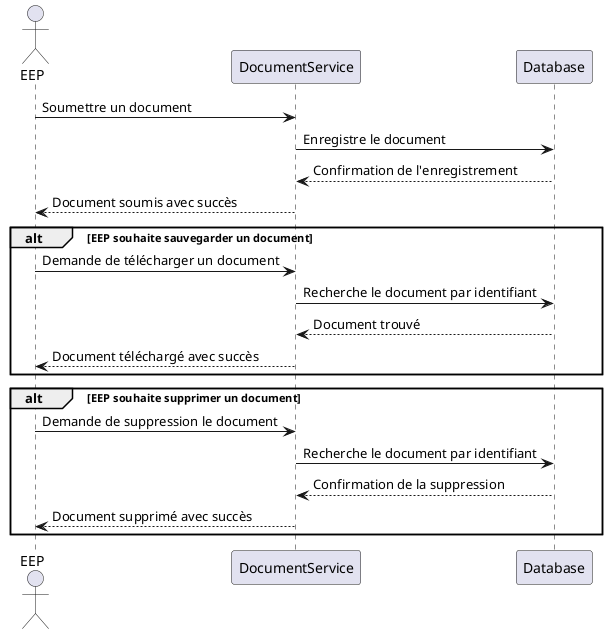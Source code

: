 @startuml file
actor EEP
participant DocumentService
participant Database

EEP -> DocumentService: Soumettre un document
DocumentService -> Database: Enregistre le document
Database --> DocumentService: Confirmation de l'enregistrement
DocumentService --> EEP: Document soumis avec succès

alt EEP souhaite sauvegarder un document
    EEP -> DocumentService: Demande de télécharger un document
    DocumentService -> Database: Recherche le document par identifiant
    Database --> DocumentService: Document trouvé
    DocumentService --> EEP: Document téléchargé avec succès
end

alt EEP souhaite supprimer un document
    EEP -> DocumentService: Demande de suppression le document
    DocumentService -> Database: Recherche le document par identifiant
    Database --> DocumentService: Confirmation de la suppression
    DocumentService --> EEP: Document supprimé avec succès
end
@enduml

